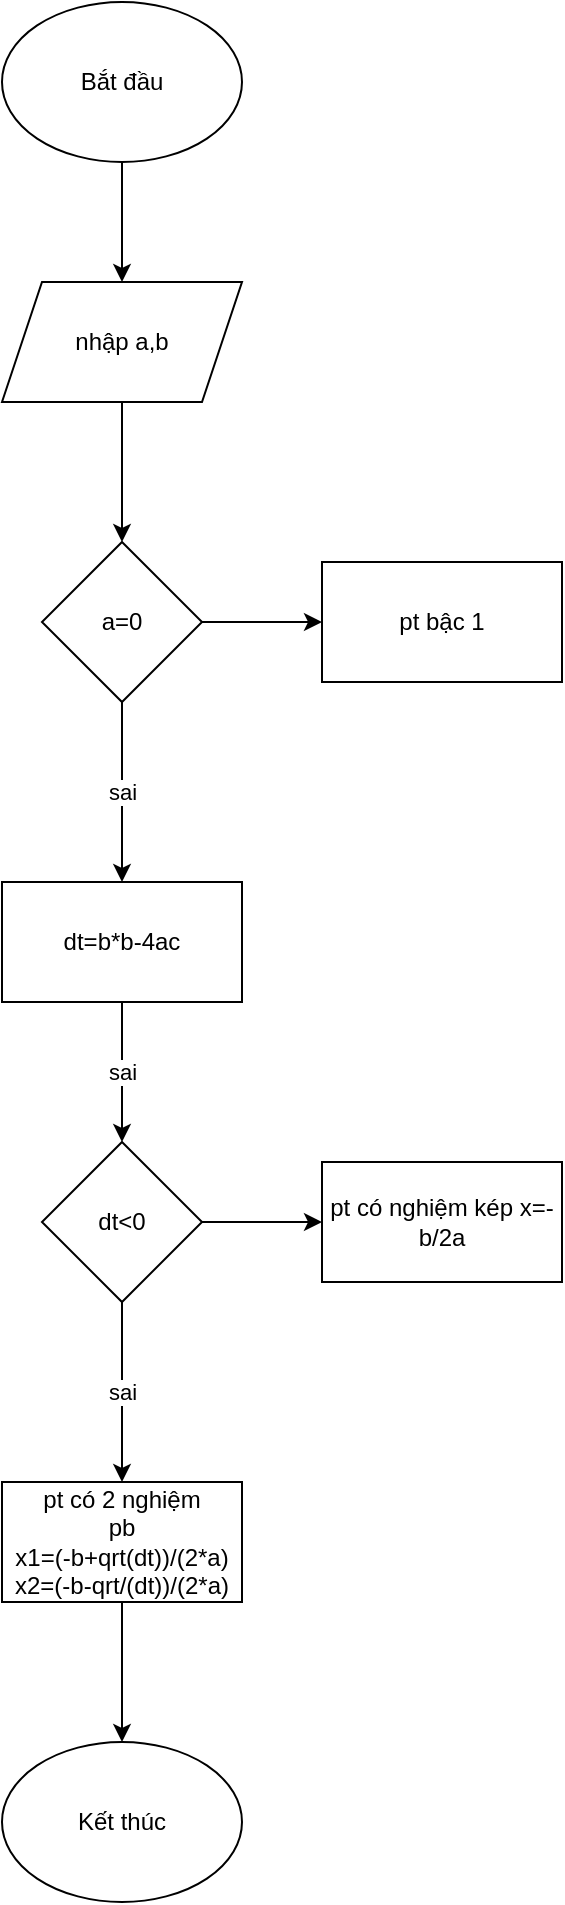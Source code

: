 <mxfile version="24.8.6">
  <diagram name="Trang-1" id="xroVTNwj1ARvZbDFOhot">
    <mxGraphModel grid="1" page="1" gridSize="10" guides="1" tooltips="1" connect="1" arrows="1" fold="1" pageScale="1" pageWidth="827" pageHeight="1169" math="0" shadow="0">
      <root>
        <mxCell id="0" />
        <mxCell id="1" parent="0" />
        <mxCell id="YzDqbVCXDYRz6TWKvTrJ-3" value="" style="edgeStyle=orthogonalEdgeStyle;rounded=0;orthogonalLoop=1;jettySize=auto;html=1;" edge="1" parent="1" source="YzDqbVCXDYRz6TWKvTrJ-1" target="YzDqbVCXDYRz6TWKvTrJ-2">
          <mxGeometry relative="1" as="geometry" />
        </mxCell>
        <mxCell id="YzDqbVCXDYRz6TWKvTrJ-1" value="Bắt đầu" style="ellipse;whiteSpace=wrap;html=1;" vertex="1" parent="1">
          <mxGeometry x="354" y="40" width="120" height="80" as="geometry" />
        </mxCell>
        <mxCell id="YzDqbVCXDYRz6TWKvTrJ-5" value="" style="edgeStyle=orthogonalEdgeStyle;rounded=0;orthogonalLoop=1;jettySize=auto;html=1;" edge="1" parent="1" source="YzDqbVCXDYRz6TWKvTrJ-2" target="YzDqbVCXDYRz6TWKvTrJ-4">
          <mxGeometry relative="1" as="geometry" />
        </mxCell>
        <mxCell id="YzDqbVCXDYRz6TWKvTrJ-2" value="nhập a,b" style="shape=parallelogram;perimeter=parallelogramPerimeter;whiteSpace=wrap;html=1;fixedSize=1;" vertex="1" parent="1">
          <mxGeometry x="354" y="180" width="120" height="60" as="geometry" />
        </mxCell>
        <mxCell id="YzDqbVCXDYRz6TWKvTrJ-7" value="" style="edgeStyle=orthogonalEdgeStyle;rounded=0;orthogonalLoop=1;jettySize=auto;html=1;" edge="1" parent="1" source="YzDqbVCXDYRz6TWKvTrJ-4" target="YzDqbVCXDYRz6TWKvTrJ-6">
          <mxGeometry relative="1" as="geometry" />
        </mxCell>
        <mxCell id="YzDqbVCXDYRz6TWKvTrJ-9" value="sai" style="edgeStyle=orthogonalEdgeStyle;rounded=0;orthogonalLoop=1;jettySize=auto;html=1;" edge="1" parent="1" source="YzDqbVCXDYRz6TWKvTrJ-4" target="YzDqbVCXDYRz6TWKvTrJ-8">
          <mxGeometry relative="1" as="geometry" />
        </mxCell>
        <mxCell id="YzDqbVCXDYRz6TWKvTrJ-4" value="a=0" style="rhombus;whiteSpace=wrap;html=1;" vertex="1" parent="1">
          <mxGeometry x="374" y="310" width="80" height="80" as="geometry" />
        </mxCell>
        <mxCell id="YzDqbVCXDYRz6TWKvTrJ-6" value="pt bậc 1" style="whiteSpace=wrap;html=1;" vertex="1" parent="1">
          <mxGeometry x="514" y="320" width="120" height="60" as="geometry" />
        </mxCell>
        <mxCell id="YzDqbVCXDYRz6TWKvTrJ-11" value="sai" style="edgeStyle=orthogonalEdgeStyle;rounded=0;orthogonalLoop=1;jettySize=auto;html=1;" edge="1" parent="1" source="YzDqbVCXDYRz6TWKvTrJ-8" target="YzDqbVCXDYRz6TWKvTrJ-10">
          <mxGeometry relative="1" as="geometry" />
        </mxCell>
        <mxCell id="YzDqbVCXDYRz6TWKvTrJ-8" value="dt=b*b-4ac" style="whiteSpace=wrap;html=1;" vertex="1" parent="1">
          <mxGeometry x="354" y="480" width="120" height="60" as="geometry" />
        </mxCell>
        <mxCell id="YzDqbVCXDYRz6TWKvTrJ-13" value="" style="edgeStyle=orthogonalEdgeStyle;rounded=0;orthogonalLoop=1;jettySize=auto;html=1;" edge="1" parent="1" source="YzDqbVCXDYRz6TWKvTrJ-10" target="YzDqbVCXDYRz6TWKvTrJ-12">
          <mxGeometry relative="1" as="geometry" />
        </mxCell>
        <mxCell id="YzDqbVCXDYRz6TWKvTrJ-15" value="sai" style="edgeStyle=orthogonalEdgeStyle;rounded=0;orthogonalLoop=1;jettySize=auto;html=1;" edge="1" parent="1" source="YzDqbVCXDYRz6TWKvTrJ-10" target="YzDqbVCXDYRz6TWKvTrJ-14">
          <mxGeometry relative="1" as="geometry" />
        </mxCell>
        <mxCell id="YzDqbVCXDYRz6TWKvTrJ-10" value="dt&amp;lt;0" style="rhombus;whiteSpace=wrap;html=1;" vertex="1" parent="1">
          <mxGeometry x="374" y="610" width="80" height="80" as="geometry" />
        </mxCell>
        <mxCell id="YzDqbVCXDYRz6TWKvTrJ-12" value="pt có nghiệm kép x=-b/2a" style="whiteSpace=wrap;html=1;" vertex="1" parent="1">
          <mxGeometry x="514" y="620" width="120" height="60" as="geometry" />
        </mxCell>
        <mxCell id="YzDqbVCXDYRz6TWKvTrJ-17" value="" style="edgeStyle=orthogonalEdgeStyle;rounded=0;orthogonalLoop=1;jettySize=auto;html=1;" edge="1" parent="1" source="YzDqbVCXDYRz6TWKvTrJ-14" target="YzDqbVCXDYRz6TWKvTrJ-16">
          <mxGeometry relative="1" as="geometry" />
        </mxCell>
        <mxCell id="YzDqbVCXDYRz6TWKvTrJ-14" value="pt có 2 nghiệm&lt;br&gt;pb&lt;br&gt;x1=(-b+qrt(dt))/(2*a)&lt;div&gt;x2=(-b-qrt/(dt))/(2*a)&lt;/div&gt;" style="whiteSpace=wrap;html=1;" vertex="1" parent="1">
          <mxGeometry x="354" y="780" width="120" height="60" as="geometry" />
        </mxCell>
        <mxCell id="YzDqbVCXDYRz6TWKvTrJ-16" value="Kết thúc" style="ellipse;whiteSpace=wrap;html=1;" vertex="1" parent="1">
          <mxGeometry x="354" y="910" width="120" height="80" as="geometry" />
        </mxCell>
      </root>
    </mxGraphModel>
  </diagram>
</mxfile>
